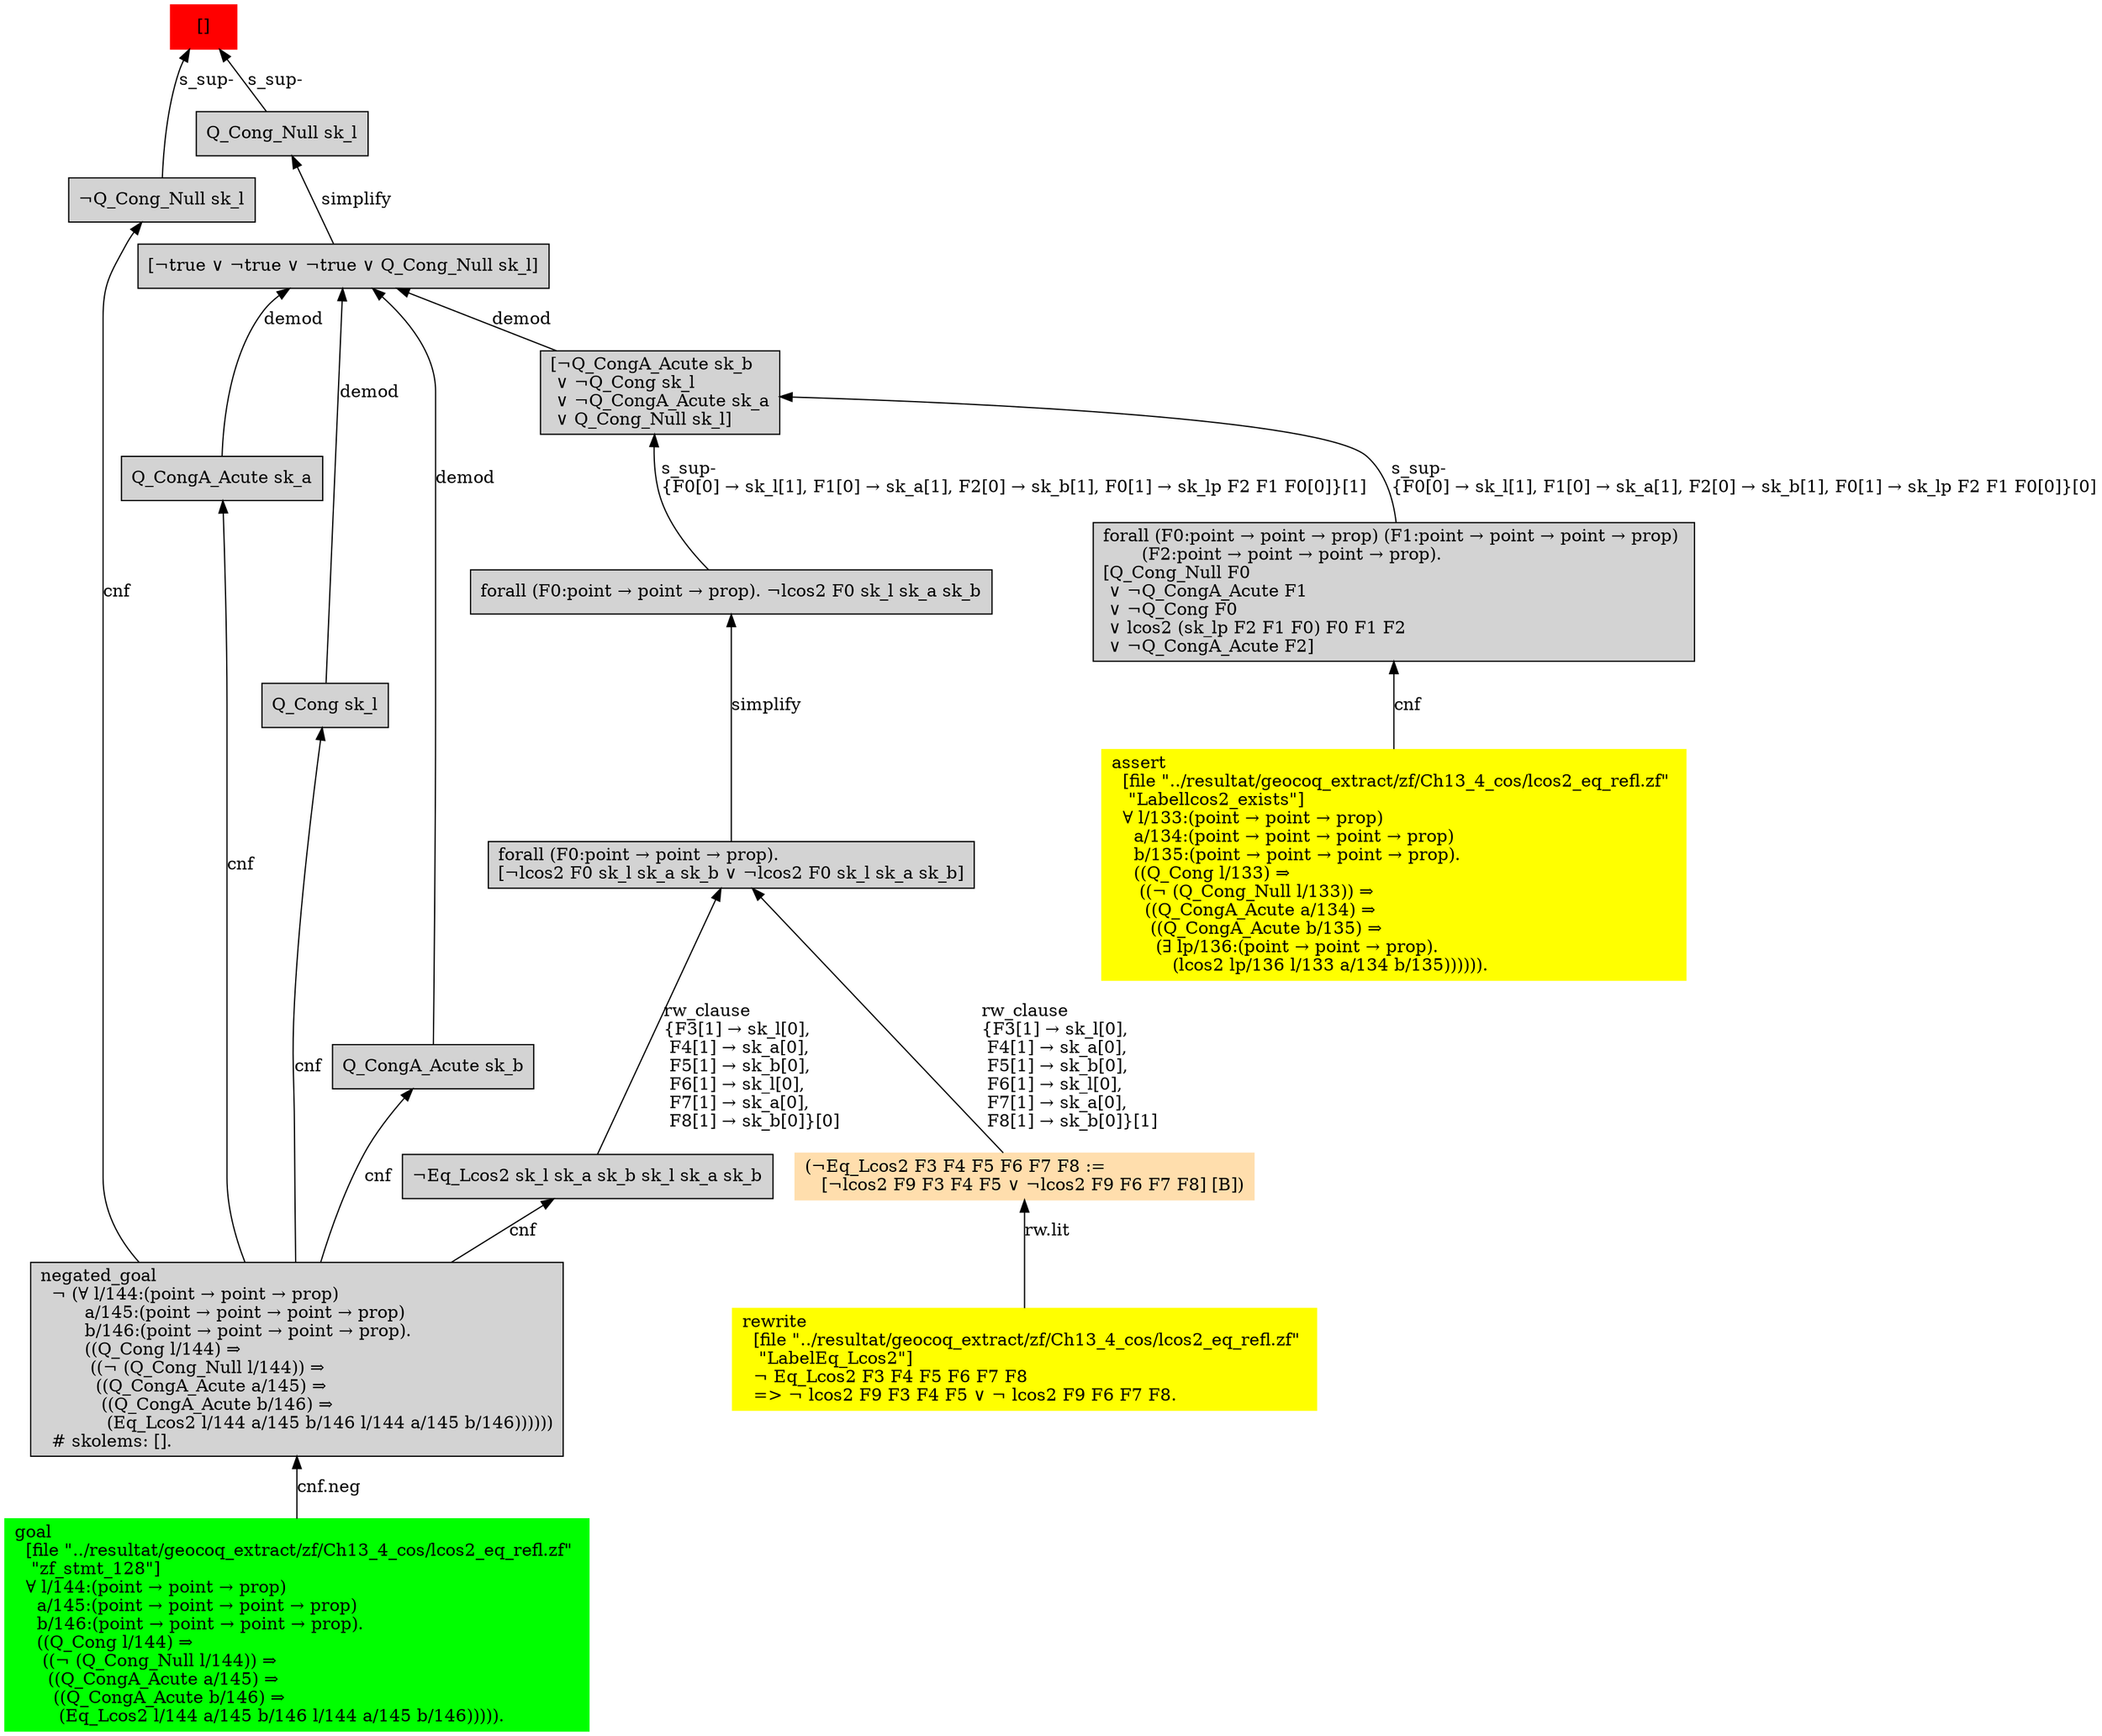 digraph "unsat_graph" {
  vertex_0 [color=red, label="[]", shape=box, style=filled];
  vertex_0 -> vertex_1 [label="s_sup-\l", dir="back"];
  vertex_1 [shape=box, label="¬Q_Cong_Null sk_l\l", style=filled];
  vertex_1 -> vertex_2 [label="cnf", dir="back"];
  vertex_2 [shape=box, label="negated_goal\l  ¬ (∀ l/144:(point → point → prop) \l        a/145:(point → point → point → prop) \l        b/146:(point → point → point → prop).\l        ((Q_Cong l/144) ⇒\l         ((¬ (Q_Cong_Null l/144)) ⇒\l          ((Q_CongA_Acute a/145) ⇒\l           ((Q_CongA_Acute b/146) ⇒\l            (Eq_Lcos2 l/144 a/145 b/146 l/144 a/145 b/146))))))\l  # skolems: [].\l", style=filled];
  vertex_2 -> vertex_3 [label="cnf.neg", dir="back"];
  vertex_3 [color=green, shape=box, label="goal\l  [file \"../resultat/geocoq_extract/zf/Ch13_4_cos/lcos2_eq_refl.zf\" \l   \"zf_stmt_128\"]\l  ∀ l/144:(point → point → prop) \l    a/145:(point → point → point → prop) \l    b/146:(point → point → point → prop).\l    ((Q_Cong l/144) ⇒\l     ((¬ (Q_Cong_Null l/144)) ⇒\l      ((Q_CongA_Acute a/145) ⇒\l       ((Q_CongA_Acute b/146) ⇒\l        (Eq_Lcos2 l/144 a/145 b/146 l/144 a/145 b/146))))).\l", style=filled];
  vertex_0 -> vertex_4 [label="s_sup-\l", dir="back"];
  vertex_4 [shape=box, label="Q_Cong_Null sk_l\l", style=filled];
  vertex_4 -> vertex_5 [label="simplify", dir="back"];
  vertex_5 [shape=box, label="[¬true ∨ ¬true ∨ ¬true ∨ Q_Cong_Null sk_l]\l", style=filled];
  vertex_5 -> vertex_6 [label="demod", dir="back"];
  vertex_6 [shape=box, label="Q_CongA_Acute sk_a\l", style=filled];
  vertex_6 -> vertex_2 [label="cnf", dir="back"];
  vertex_5 -> vertex_7 [label="demod", dir="back"];
  vertex_7 [shape=box, label="Q_Cong sk_l\l", style=filled];
  vertex_7 -> vertex_2 [label="cnf", dir="back"];
  vertex_5 -> vertex_8 [label="demod", dir="back"];
  vertex_8 [shape=box, label="Q_CongA_Acute sk_b\l", style=filled];
  vertex_8 -> vertex_2 [label="cnf", dir="back"];
  vertex_5 -> vertex_9 [label="demod", dir="back"];
  vertex_9 [shape=box, label="[¬Q_CongA_Acute sk_b\l ∨ ¬Q_Cong sk_l\l ∨ ¬Q_CongA_Acute sk_a\l ∨ Q_Cong_Null sk_l]\l", style=filled];
  vertex_9 -> vertex_10 [label="s_sup-\l\{F0[0] → sk_l[1], F1[0] → sk_a[1], F2[0] → sk_b[1], F0[1] → sk_lp F2 F1 F0[0]\}[1]\l", dir="back"];
  vertex_10 [shape=box, label="forall (F0:point → point → prop). ¬lcos2 F0 sk_l sk_a sk_b\l", style=filled];
  vertex_10 -> vertex_11 [label="simplify", dir="back"];
  vertex_11 [shape=box, label="forall (F0:point → point → prop).\l[¬lcos2 F0 sk_l sk_a sk_b ∨ ¬lcos2 F0 sk_l sk_a sk_b]\l", style=filled];
  vertex_11 -> vertex_12 [label="rw_clause\l\{F3[1] → sk_l[0], \l F4[1] → sk_a[0], \l F5[1] → sk_b[0], \l F6[1] → sk_l[0], \l F7[1] → sk_a[0], \l F8[1] → sk_b[0]\}[1]\l", dir="back"];
  vertex_12 [color=navajowhite, shape=box, label="(¬Eq_Lcos2 F3 F4 F5 F6 F7 F8 :=\l   [¬lcos2 F9 F3 F4 F5 ∨ ¬lcos2 F9 F6 F7 F8] [B])\l", style=filled];
  vertex_12 -> vertex_13 [label="rw.lit", dir="back"];
  vertex_13 [color=yellow, shape=box, label="rewrite\l  [file \"../resultat/geocoq_extract/zf/Ch13_4_cos/lcos2_eq_refl.zf\" \l   \"LabelEq_Lcos2\"]\l  ¬ Eq_Lcos2 F3 F4 F5 F6 F7 F8\l  =\> ¬ lcos2 F9 F3 F4 F5 ∨ ¬ lcos2 F9 F6 F7 F8.\l", style=filled];
  vertex_11 -> vertex_14 [label="rw_clause\l\{F3[1] → sk_l[0], \l F4[1] → sk_a[0], \l F5[1] → sk_b[0], \l F6[1] → sk_l[0], \l F7[1] → sk_a[0], \l F8[1] → sk_b[0]\}[0]\l", dir="back"];
  vertex_14 [shape=box, label="¬Eq_Lcos2 sk_l sk_a sk_b sk_l sk_a sk_b\l", style=filled];
  vertex_14 -> vertex_2 [label="cnf", dir="back"];
  vertex_9 -> vertex_15 [label="s_sup-\l\{F0[0] → sk_l[1], F1[0] → sk_a[1], F2[0] → sk_b[1], F0[1] → sk_lp F2 F1 F0[0]\}[0]\l", dir="back"];
  vertex_15 [shape=box, label="forall (F0:point → point → prop) (F1:point → point → point → prop) \l       (F2:point → point → point → prop).\l[Q_Cong_Null F0\l ∨ ¬Q_CongA_Acute F1\l ∨ ¬Q_Cong F0\l ∨ lcos2 (sk_lp F2 F1 F0) F0 F1 F2\l ∨ ¬Q_CongA_Acute F2]\l", style=filled];
  vertex_15 -> vertex_16 [label="cnf", dir="back"];
  vertex_16 [color=yellow, shape=box, label="assert\l  [file \"../resultat/geocoq_extract/zf/Ch13_4_cos/lcos2_eq_refl.zf\" \l   \"Labellcos2_exists\"]\l  ∀ l/133:(point → point → prop) \l    a/134:(point → point → point → prop) \l    b/135:(point → point → point → prop).\l    ((Q_Cong l/133) ⇒\l     ((¬ (Q_Cong_Null l/133)) ⇒\l      ((Q_CongA_Acute a/134) ⇒\l       ((Q_CongA_Acute b/135) ⇒\l        (∃ lp/136:(point → point → prop).\l           (lcos2 lp/136 l/133 a/134 b/135)))))).\l", style=filled];
  }



